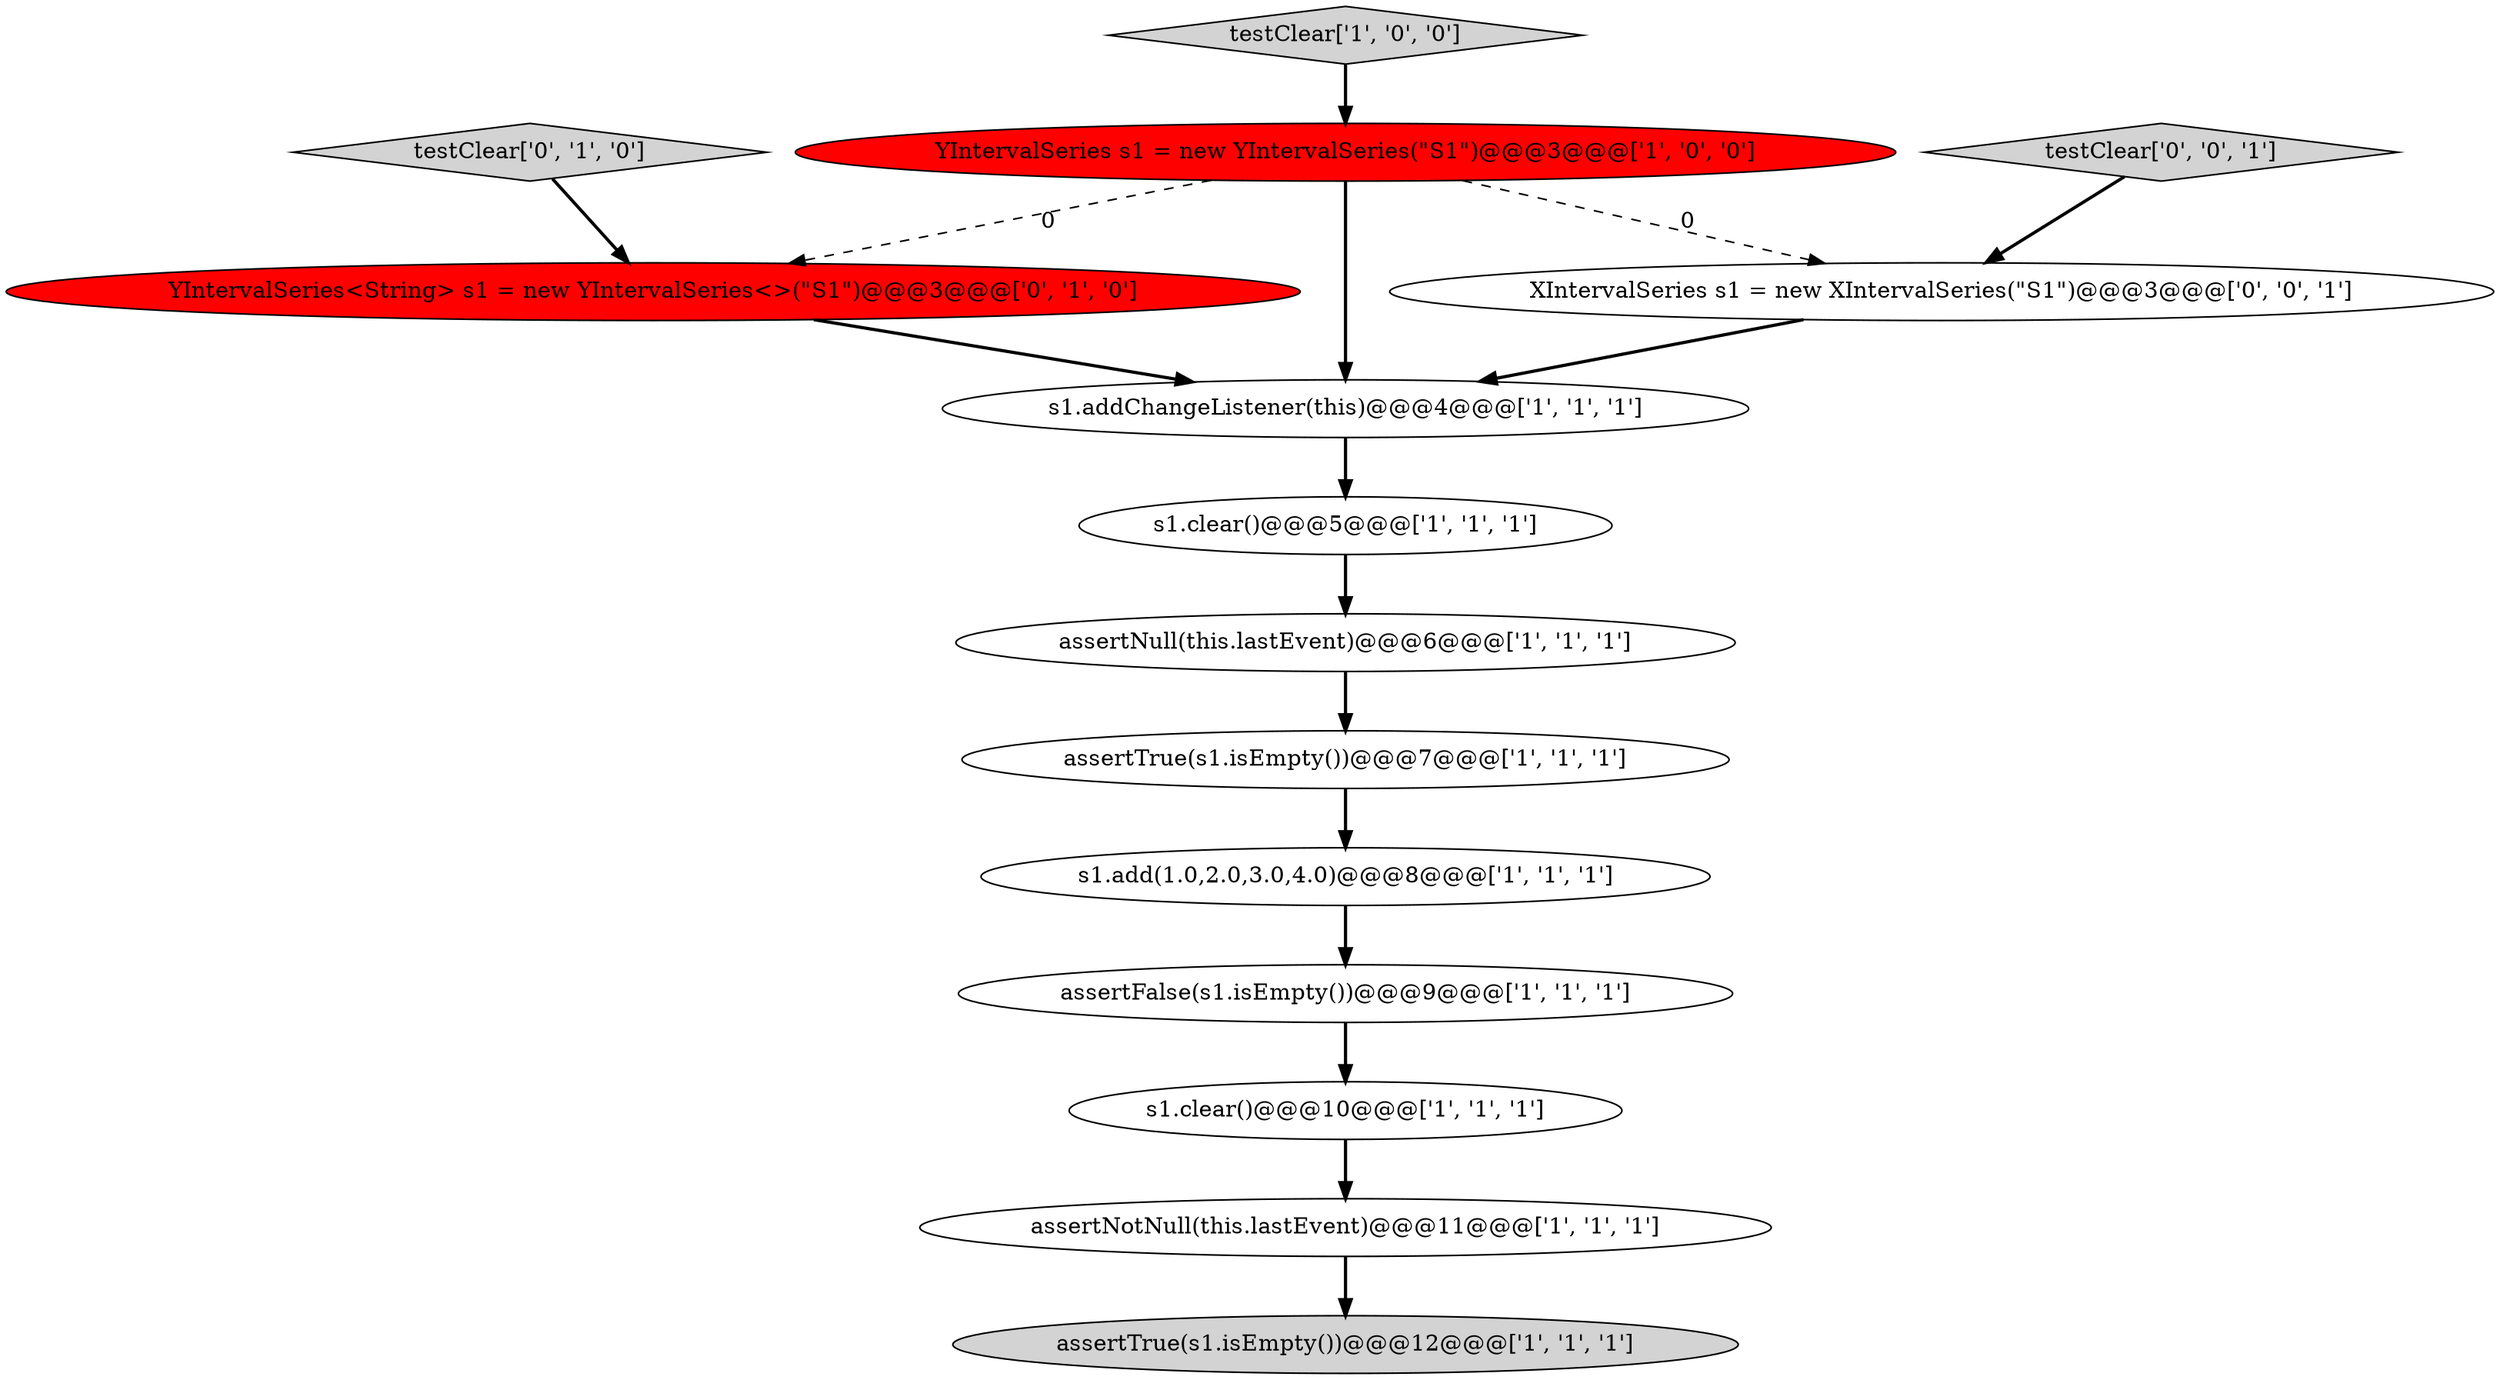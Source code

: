 digraph {
14 [style = filled, label = "XIntervalSeries s1 = new XIntervalSeries(\"S1\")@@@3@@@['0', '0', '1']", fillcolor = white, shape = ellipse image = "AAA0AAABBB3BBB"];
12 [style = filled, label = "testClear['0', '1', '0']", fillcolor = lightgray, shape = diamond image = "AAA0AAABBB2BBB"];
11 [style = filled, label = "YIntervalSeries<String> s1 = new YIntervalSeries<>(\"S1\")@@@3@@@['0', '1', '0']", fillcolor = red, shape = ellipse image = "AAA1AAABBB2BBB"];
3 [style = filled, label = "s1.clear()@@@10@@@['1', '1', '1']", fillcolor = white, shape = ellipse image = "AAA0AAABBB1BBB"];
0 [style = filled, label = "assertFalse(s1.isEmpty())@@@9@@@['1', '1', '1']", fillcolor = white, shape = ellipse image = "AAA0AAABBB1BBB"];
8 [style = filled, label = "testClear['1', '0', '0']", fillcolor = lightgray, shape = diamond image = "AAA0AAABBB1BBB"];
4 [style = filled, label = "YIntervalSeries s1 = new YIntervalSeries(\"S1\")@@@3@@@['1', '0', '0']", fillcolor = red, shape = ellipse image = "AAA1AAABBB1BBB"];
13 [style = filled, label = "testClear['0', '0', '1']", fillcolor = lightgray, shape = diamond image = "AAA0AAABBB3BBB"];
7 [style = filled, label = "assertTrue(s1.isEmpty())@@@12@@@['1', '1', '1']", fillcolor = lightgray, shape = ellipse image = "AAA0AAABBB1BBB"];
9 [style = filled, label = "s1.clear()@@@5@@@['1', '1', '1']", fillcolor = white, shape = ellipse image = "AAA0AAABBB1BBB"];
6 [style = filled, label = "assertTrue(s1.isEmpty())@@@7@@@['1', '1', '1']", fillcolor = white, shape = ellipse image = "AAA0AAABBB1BBB"];
1 [style = filled, label = "assertNotNull(this.lastEvent)@@@11@@@['1', '1', '1']", fillcolor = white, shape = ellipse image = "AAA0AAABBB1BBB"];
2 [style = filled, label = "s1.add(1.0,2.0,3.0,4.0)@@@8@@@['1', '1', '1']", fillcolor = white, shape = ellipse image = "AAA0AAABBB1BBB"];
5 [style = filled, label = "s1.addChangeListener(this)@@@4@@@['1', '1', '1']", fillcolor = white, shape = ellipse image = "AAA0AAABBB1BBB"];
10 [style = filled, label = "assertNull(this.lastEvent)@@@6@@@['1', '1', '1']", fillcolor = white, shape = ellipse image = "AAA0AAABBB1BBB"];
0->3 [style = bold, label=""];
11->5 [style = bold, label=""];
4->14 [style = dashed, label="0"];
2->0 [style = bold, label=""];
8->4 [style = bold, label=""];
12->11 [style = bold, label=""];
9->10 [style = bold, label=""];
4->11 [style = dashed, label="0"];
5->9 [style = bold, label=""];
3->1 [style = bold, label=""];
4->5 [style = bold, label=""];
10->6 [style = bold, label=""];
1->7 [style = bold, label=""];
13->14 [style = bold, label=""];
14->5 [style = bold, label=""];
6->2 [style = bold, label=""];
}

